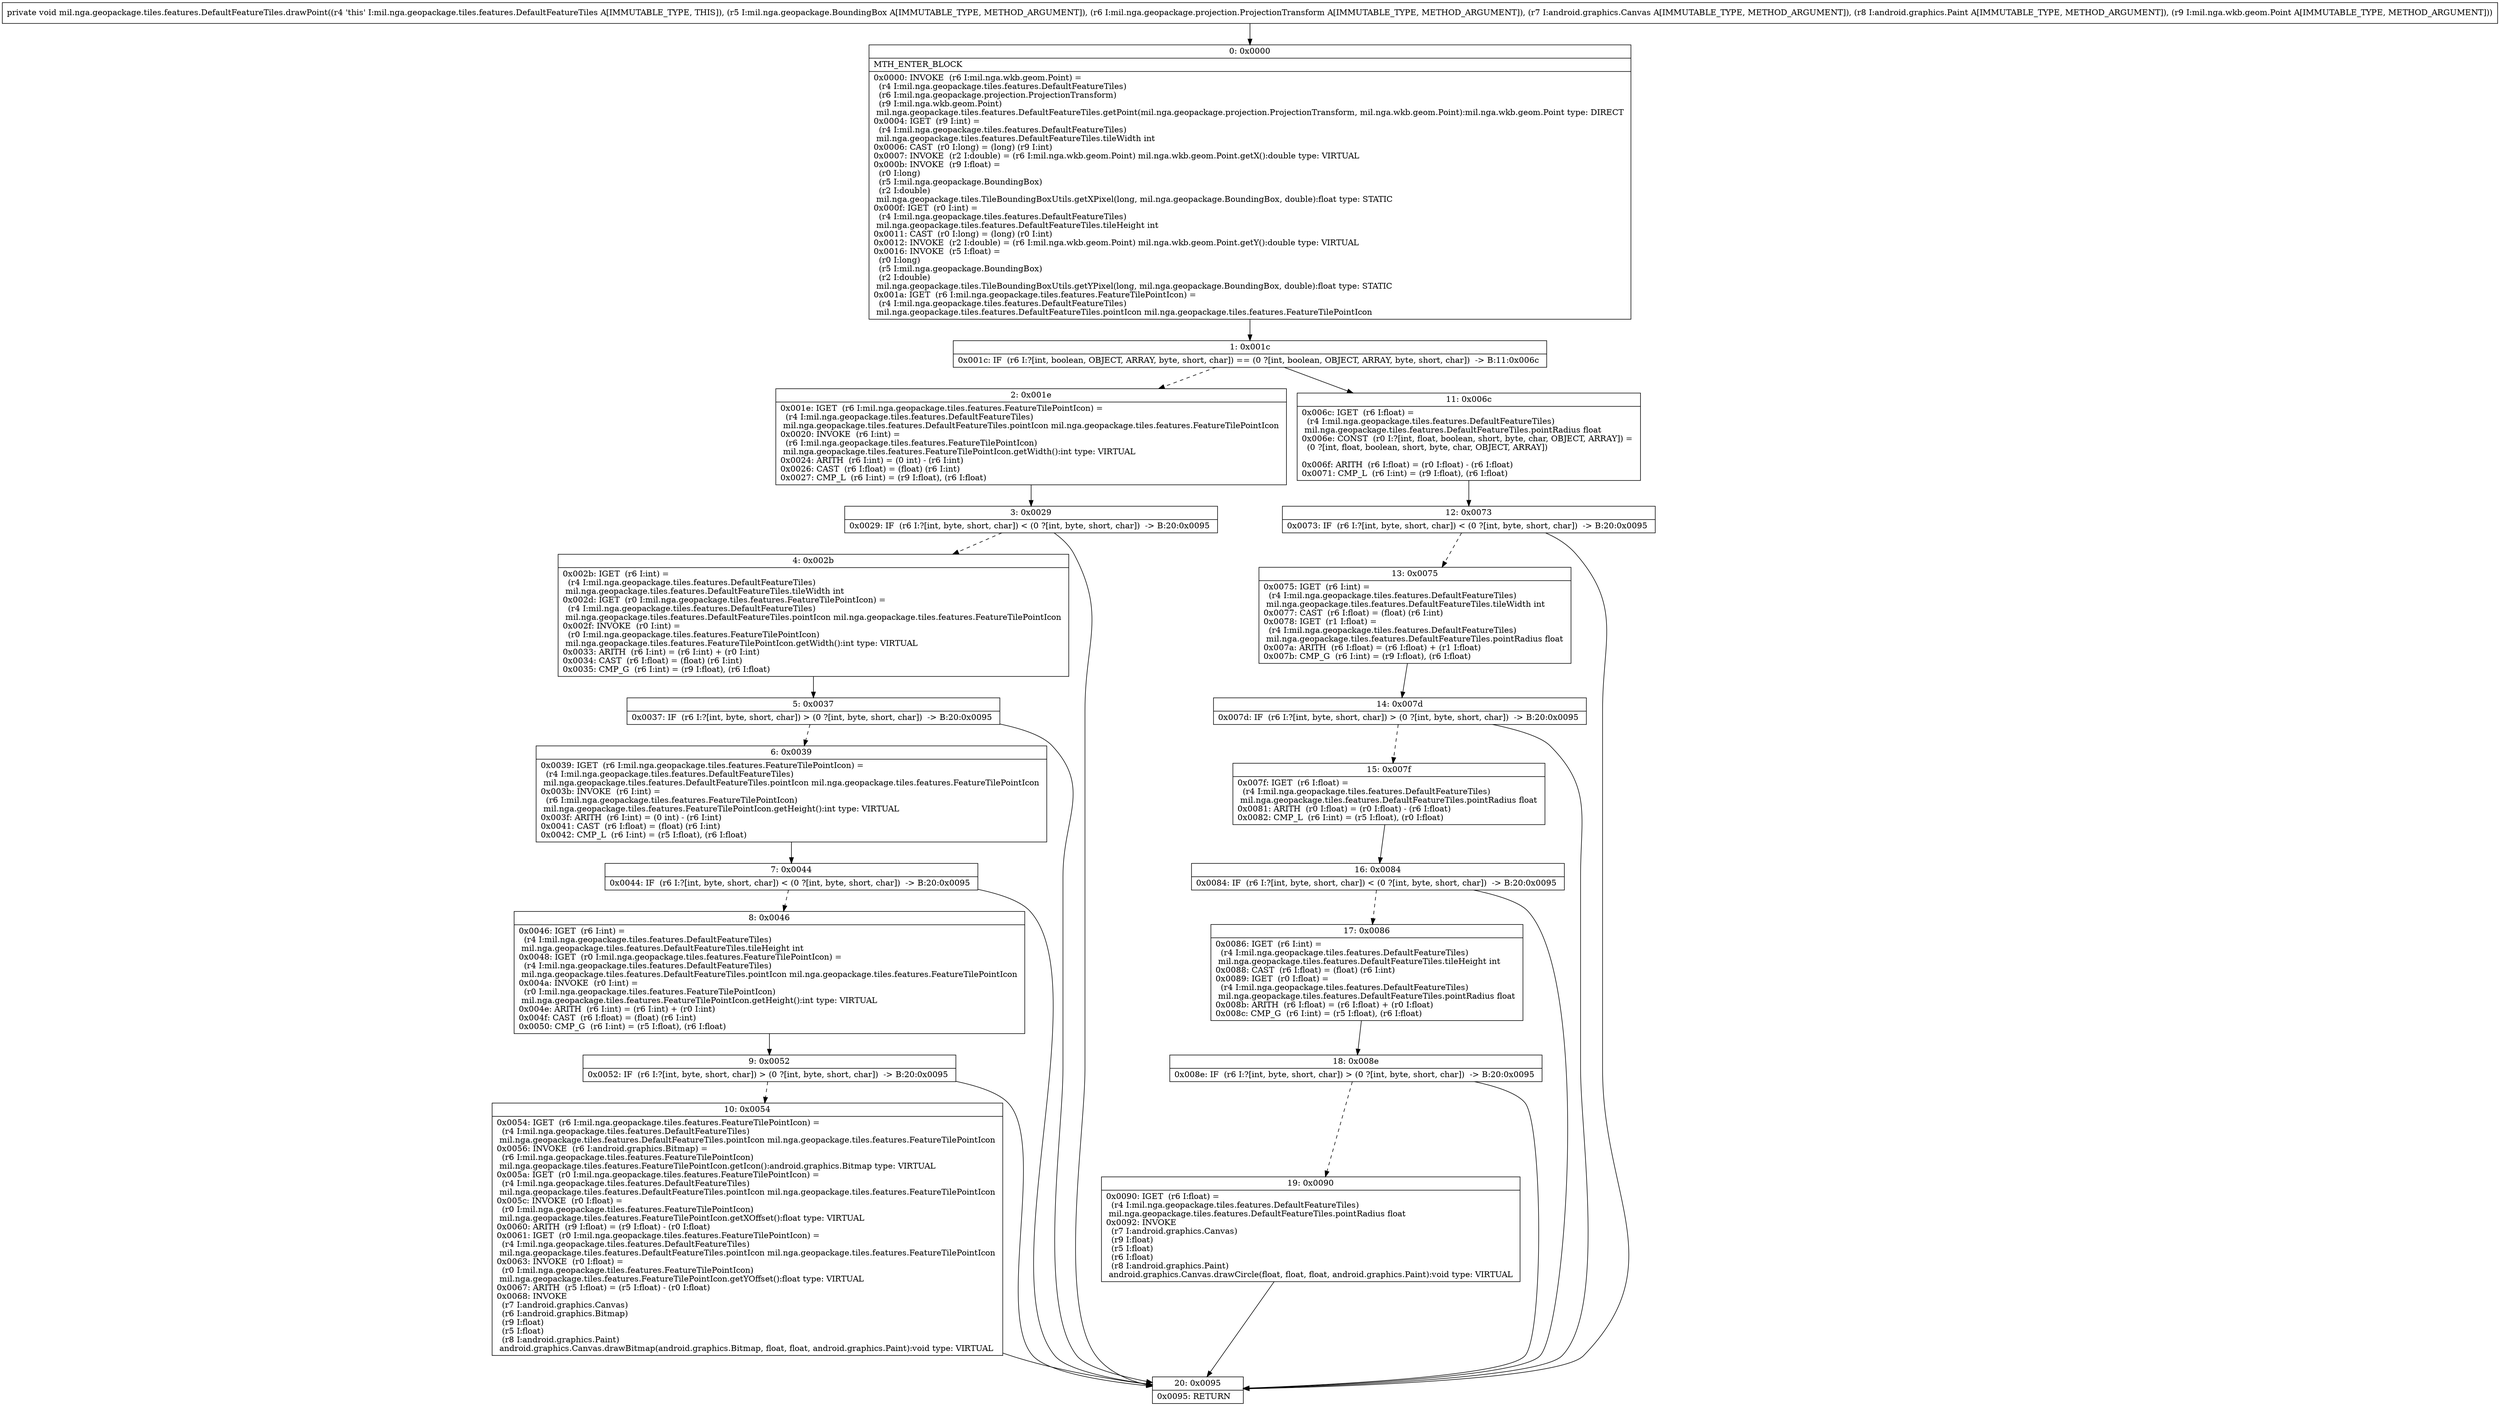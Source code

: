 digraph "CFG formil.nga.geopackage.tiles.features.DefaultFeatureTiles.drawPoint(Lmil\/nga\/geopackage\/BoundingBox;Lmil\/nga\/geopackage\/projection\/ProjectionTransform;Landroid\/graphics\/Canvas;Landroid\/graphics\/Paint;Lmil\/nga\/wkb\/geom\/Point;)V" {
Node_0 [shape=record,label="{0\:\ 0x0000|MTH_ENTER_BLOCK\l|0x0000: INVOKE  (r6 I:mil.nga.wkb.geom.Point) = \l  (r4 I:mil.nga.geopackage.tiles.features.DefaultFeatureTiles)\l  (r6 I:mil.nga.geopackage.projection.ProjectionTransform)\l  (r9 I:mil.nga.wkb.geom.Point)\l mil.nga.geopackage.tiles.features.DefaultFeatureTiles.getPoint(mil.nga.geopackage.projection.ProjectionTransform, mil.nga.wkb.geom.Point):mil.nga.wkb.geom.Point type: DIRECT \l0x0004: IGET  (r9 I:int) = \l  (r4 I:mil.nga.geopackage.tiles.features.DefaultFeatureTiles)\l mil.nga.geopackage.tiles.features.DefaultFeatureTiles.tileWidth int \l0x0006: CAST  (r0 I:long) = (long) (r9 I:int) \l0x0007: INVOKE  (r2 I:double) = (r6 I:mil.nga.wkb.geom.Point) mil.nga.wkb.geom.Point.getX():double type: VIRTUAL \l0x000b: INVOKE  (r9 I:float) = \l  (r0 I:long)\l  (r5 I:mil.nga.geopackage.BoundingBox)\l  (r2 I:double)\l mil.nga.geopackage.tiles.TileBoundingBoxUtils.getXPixel(long, mil.nga.geopackage.BoundingBox, double):float type: STATIC \l0x000f: IGET  (r0 I:int) = \l  (r4 I:mil.nga.geopackage.tiles.features.DefaultFeatureTiles)\l mil.nga.geopackage.tiles.features.DefaultFeatureTiles.tileHeight int \l0x0011: CAST  (r0 I:long) = (long) (r0 I:int) \l0x0012: INVOKE  (r2 I:double) = (r6 I:mil.nga.wkb.geom.Point) mil.nga.wkb.geom.Point.getY():double type: VIRTUAL \l0x0016: INVOKE  (r5 I:float) = \l  (r0 I:long)\l  (r5 I:mil.nga.geopackage.BoundingBox)\l  (r2 I:double)\l mil.nga.geopackage.tiles.TileBoundingBoxUtils.getYPixel(long, mil.nga.geopackage.BoundingBox, double):float type: STATIC \l0x001a: IGET  (r6 I:mil.nga.geopackage.tiles.features.FeatureTilePointIcon) = \l  (r4 I:mil.nga.geopackage.tiles.features.DefaultFeatureTiles)\l mil.nga.geopackage.tiles.features.DefaultFeatureTiles.pointIcon mil.nga.geopackage.tiles.features.FeatureTilePointIcon \l}"];
Node_1 [shape=record,label="{1\:\ 0x001c|0x001c: IF  (r6 I:?[int, boolean, OBJECT, ARRAY, byte, short, char]) == (0 ?[int, boolean, OBJECT, ARRAY, byte, short, char])  \-\> B:11:0x006c \l}"];
Node_2 [shape=record,label="{2\:\ 0x001e|0x001e: IGET  (r6 I:mil.nga.geopackage.tiles.features.FeatureTilePointIcon) = \l  (r4 I:mil.nga.geopackage.tiles.features.DefaultFeatureTiles)\l mil.nga.geopackage.tiles.features.DefaultFeatureTiles.pointIcon mil.nga.geopackage.tiles.features.FeatureTilePointIcon \l0x0020: INVOKE  (r6 I:int) = \l  (r6 I:mil.nga.geopackage.tiles.features.FeatureTilePointIcon)\l mil.nga.geopackage.tiles.features.FeatureTilePointIcon.getWidth():int type: VIRTUAL \l0x0024: ARITH  (r6 I:int) = (0 int) \- (r6 I:int) \l0x0026: CAST  (r6 I:float) = (float) (r6 I:int) \l0x0027: CMP_L  (r6 I:int) = (r9 I:float), (r6 I:float) \l}"];
Node_3 [shape=record,label="{3\:\ 0x0029|0x0029: IF  (r6 I:?[int, byte, short, char]) \< (0 ?[int, byte, short, char])  \-\> B:20:0x0095 \l}"];
Node_4 [shape=record,label="{4\:\ 0x002b|0x002b: IGET  (r6 I:int) = \l  (r4 I:mil.nga.geopackage.tiles.features.DefaultFeatureTiles)\l mil.nga.geopackage.tiles.features.DefaultFeatureTiles.tileWidth int \l0x002d: IGET  (r0 I:mil.nga.geopackage.tiles.features.FeatureTilePointIcon) = \l  (r4 I:mil.nga.geopackage.tiles.features.DefaultFeatureTiles)\l mil.nga.geopackage.tiles.features.DefaultFeatureTiles.pointIcon mil.nga.geopackage.tiles.features.FeatureTilePointIcon \l0x002f: INVOKE  (r0 I:int) = \l  (r0 I:mil.nga.geopackage.tiles.features.FeatureTilePointIcon)\l mil.nga.geopackage.tiles.features.FeatureTilePointIcon.getWidth():int type: VIRTUAL \l0x0033: ARITH  (r6 I:int) = (r6 I:int) + (r0 I:int) \l0x0034: CAST  (r6 I:float) = (float) (r6 I:int) \l0x0035: CMP_G  (r6 I:int) = (r9 I:float), (r6 I:float) \l}"];
Node_5 [shape=record,label="{5\:\ 0x0037|0x0037: IF  (r6 I:?[int, byte, short, char]) \> (0 ?[int, byte, short, char])  \-\> B:20:0x0095 \l}"];
Node_6 [shape=record,label="{6\:\ 0x0039|0x0039: IGET  (r6 I:mil.nga.geopackage.tiles.features.FeatureTilePointIcon) = \l  (r4 I:mil.nga.geopackage.tiles.features.DefaultFeatureTiles)\l mil.nga.geopackage.tiles.features.DefaultFeatureTiles.pointIcon mil.nga.geopackage.tiles.features.FeatureTilePointIcon \l0x003b: INVOKE  (r6 I:int) = \l  (r6 I:mil.nga.geopackage.tiles.features.FeatureTilePointIcon)\l mil.nga.geopackage.tiles.features.FeatureTilePointIcon.getHeight():int type: VIRTUAL \l0x003f: ARITH  (r6 I:int) = (0 int) \- (r6 I:int) \l0x0041: CAST  (r6 I:float) = (float) (r6 I:int) \l0x0042: CMP_L  (r6 I:int) = (r5 I:float), (r6 I:float) \l}"];
Node_7 [shape=record,label="{7\:\ 0x0044|0x0044: IF  (r6 I:?[int, byte, short, char]) \< (0 ?[int, byte, short, char])  \-\> B:20:0x0095 \l}"];
Node_8 [shape=record,label="{8\:\ 0x0046|0x0046: IGET  (r6 I:int) = \l  (r4 I:mil.nga.geopackage.tiles.features.DefaultFeatureTiles)\l mil.nga.geopackage.tiles.features.DefaultFeatureTiles.tileHeight int \l0x0048: IGET  (r0 I:mil.nga.geopackage.tiles.features.FeatureTilePointIcon) = \l  (r4 I:mil.nga.geopackage.tiles.features.DefaultFeatureTiles)\l mil.nga.geopackage.tiles.features.DefaultFeatureTiles.pointIcon mil.nga.geopackage.tiles.features.FeatureTilePointIcon \l0x004a: INVOKE  (r0 I:int) = \l  (r0 I:mil.nga.geopackage.tiles.features.FeatureTilePointIcon)\l mil.nga.geopackage.tiles.features.FeatureTilePointIcon.getHeight():int type: VIRTUAL \l0x004e: ARITH  (r6 I:int) = (r6 I:int) + (r0 I:int) \l0x004f: CAST  (r6 I:float) = (float) (r6 I:int) \l0x0050: CMP_G  (r6 I:int) = (r5 I:float), (r6 I:float) \l}"];
Node_9 [shape=record,label="{9\:\ 0x0052|0x0052: IF  (r6 I:?[int, byte, short, char]) \> (0 ?[int, byte, short, char])  \-\> B:20:0x0095 \l}"];
Node_10 [shape=record,label="{10\:\ 0x0054|0x0054: IGET  (r6 I:mil.nga.geopackage.tiles.features.FeatureTilePointIcon) = \l  (r4 I:mil.nga.geopackage.tiles.features.DefaultFeatureTiles)\l mil.nga.geopackage.tiles.features.DefaultFeatureTiles.pointIcon mil.nga.geopackage.tiles.features.FeatureTilePointIcon \l0x0056: INVOKE  (r6 I:android.graphics.Bitmap) = \l  (r6 I:mil.nga.geopackage.tiles.features.FeatureTilePointIcon)\l mil.nga.geopackage.tiles.features.FeatureTilePointIcon.getIcon():android.graphics.Bitmap type: VIRTUAL \l0x005a: IGET  (r0 I:mil.nga.geopackage.tiles.features.FeatureTilePointIcon) = \l  (r4 I:mil.nga.geopackage.tiles.features.DefaultFeatureTiles)\l mil.nga.geopackage.tiles.features.DefaultFeatureTiles.pointIcon mil.nga.geopackage.tiles.features.FeatureTilePointIcon \l0x005c: INVOKE  (r0 I:float) = \l  (r0 I:mil.nga.geopackage.tiles.features.FeatureTilePointIcon)\l mil.nga.geopackage.tiles.features.FeatureTilePointIcon.getXOffset():float type: VIRTUAL \l0x0060: ARITH  (r9 I:float) = (r9 I:float) \- (r0 I:float) \l0x0061: IGET  (r0 I:mil.nga.geopackage.tiles.features.FeatureTilePointIcon) = \l  (r4 I:mil.nga.geopackage.tiles.features.DefaultFeatureTiles)\l mil.nga.geopackage.tiles.features.DefaultFeatureTiles.pointIcon mil.nga.geopackage.tiles.features.FeatureTilePointIcon \l0x0063: INVOKE  (r0 I:float) = \l  (r0 I:mil.nga.geopackage.tiles.features.FeatureTilePointIcon)\l mil.nga.geopackage.tiles.features.FeatureTilePointIcon.getYOffset():float type: VIRTUAL \l0x0067: ARITH  (r5 I:float) = (r5 I:float) \- (r0 I:float) \l0x0068: INVOKE  \l  (r7 I:android.graphics.Canvas)\l  (r6 I:android.graphics.Bitmap)\l  (r9 I:float)\l  (r5 I:float)\l  (r8 I:android.graphics.Paint)\l android.graphics.Canvas.drawBitmap(android.graphics.Bitmap, float, float, android.graphics.Paint):void type: VIRTUAL \l}"];
Node_11 [shape=record,label="{11\:\ 0x006c|0x006c: IGET  (r6 I:float) = \l  (r4 I:mil.nga.geopackage.tiles.features.DefaultFeatureTiles)\l mil.nga.geopackage.tiles.features.DefaultFeatureTiles.pointRadius float \l0x006e: CONST  (r0 I:?[int, float, boolean, short, byte, char, OBJECT, ARRAY]) = \l  (0 ?[int, float, boolean, short, byte, char, OBJECT, ARRAY])\l \l0x006f: ARITH  (r6 I:float) = (r0 I:float) \- (r6 I:float) \l0x0071: CMP_L  (r6 I:int) = (r9 I:float), (r6 I:float) \l}"];
Node_12 [shape=record,label="{12\:\ 0x0073|0x0073: IF  (r6 I:?[int, byte, short, char]) \< (0 ?[int, byte, short, char])  \-\> B:20:0x0095 \l}"];
Node_13 [shape=record,label="{13\:\ 0x0075|0x0075: IGET  (r6 I:int) = \l  (r4 I:mil.nga.geopackage.tiles.features.DefaultFeatureTiles)\l mil.nga.geopackage.tiles.features.DefaultFeatureTiles.tileWidth int \l0x0077: CAST  (r6 I:float) = (float) (r6 I:int) \l0x0078: IGET  (r1 I:float) = \l  (r4 I:mil.nga.geopackage.tiles.features.DefaultFeatureTiles)\l mil.nga.geopackage.tiles.features.DefaultFeatureTiles.pointRadius float \l0x007a: ARITH  (r6 I:float) = (r6 I:float) + (r1 I:float) \l0x007b: CMP_G  (r6 I:int) = (r9 I:float), (r6 I:float) \l}"];
Node_14 [shape=record,label="{14\:\ 0x007d|0x007d: IF  (r6 I:?[int, byte, short, char]) \> (0 ?[int, byte, short, char])  \-\> B:20:0x0095 \l}"];
Node_15 [shape=record,label="{15\:\ 0x007f|0x007f: IGET  (r6 I:float) = \l  (r4 I:mil.nga.geopackage.tiles.features.DefaultFeatureTiles)\l mil.nga.geopackage.tiles.features.DefaultFeatureTiles.pointRadius float \l0x0081: ARITH  (r0 I:float) = (r0 I:float) \- (r6 I:float) \l0x0082: CMP_L  (r6 I:int) = (r5 I:float), (r0 I:float) \l}"];
Node_16 [shape=record,label="{16\:\ 0x0084|0x0084: IF  (r6 I:?[int, byte, short, char]) \< (0 ?[int, byte, short, char])  \-\> B:20:0x0095 \l}"];
Node_17 [shape=record,label="{17\:\ 0x0086|0x0086: IGET  (r6 I:int) = \l  (r4 I:mil.nga.geopackage.tiles.features.DefaultFeatureTiles)\l mil.nga.geopackage.tiles.features.DefaultFeatureTiles.tileHeight int \l0x0088: CAST  (r6 I:float) = (float) (r6 I:int) \l0x0089: IGET  (r0 I:float) = \l  (r4 I:mil.nga.geopackage.tiles.features.DefaultFeatureTiles)\l mil.nga.geopackage.tiles.features.DefaultFeatureTiles.pointRadius float \l0x008b: ARITH  (r6 I:float) = (r6 I:float) + (r0 I:float) \l0x008c: CMP_G  (r6 I:int) = (r5 I:float), (r6 I:float) \l}"];
Node_18 [shape=record,label="{18\:\ 0x008e|0x008e: IF  (r6 I:?[int, byte, short, char]) \> (0 ?[int, byte, short, char])  \-\> B:20:0x0095 \l}"];
Node_19 [shape=record,label="{19\:\ 0x0090|0x0090: IGET  (r6 I:float) = \l  (r4 I:mil.nga.geopackage.tiles.features.DefaultFeatureTiles)\l mil.nga.geopackage.tiles.features.DefaultFeatureTiles.pointRadius float \l0x0092: INVOKE  \l  (r7 I:android.graphics.Canvas)\l  (r9 I:float)\l  (r5 I:float)\l  (r6 I:float)\l  (r8 I:android.graphics.Paint)\l android.graphics.Canvas.drawCircle(float, float, float, android.graphics.Paint):void type: VIRTUAL \l}"];
Node_20 [shape=record,label="{20\:\ 0x0095|0x0095: RETURN   \l}"];
MethodNode[shape=record,label="{private void mil.nga.geopackage.tiles.features.DefaultFeatureTiles.drawPoint((r4 'this' I:mil.nga.geopackage.tiles.features.DefaultFeatureTiles A[IMMUTABLE_TYPE, THIS]), (r5 I:mil.nga.geopackage.BoundingBox A[IMMUTABLE_TYPE, METHOD_ARGUMENT]), (r6 I:mil.nga.geopackage.projection.ProjectionTransform A[IMMUTABLE_TYPE, METHOD_ARGUMENT]), (r7 I:android.graphics.Canvas A[IMMUTABLE_TYPE, METHOD_ARGUMENT]), (r8 I:android.graphics.Paint A[IMMUTABLE_TYPE, METHOD_ARGUMENT]), (r9 I:mil.nga.wkb.geom.Point A[IMMUTABLE_TYPE, METHOD_ARGUMENT])) }"];
MethodNode -> Node_0;
Node_0 -> Node_1;
Node_1 -> Node_2[style=dashed];
Node_1 -> Node_11;
Node_2 -> Node_3;
Node_3 -> Node_4[style=dashed];
Node_3 -> Node_20;
Node_4 -> Node_5;
Node_5 -> Node_6[style=dashed];
Node_5 -> Node_20;
Node_6 -> Node_7;
Node_7 -> Node_8[style=dashed];
Node_7 -> Node_20;
Node_8 -> Node_9;
Node_9 -> Node_10[style=dashed];
Node_9 -> Node_20;
Node_10 -> Node_20;
Node_11 -> Node_12;
Node_12 -> Node_13[style=dashed];
Node_12 -> Node_20;
Node_13 -> Node_14;
Node_14 -> Node_15[style=dashed];
Node_14 -> Node_20;
Node_15 -> Node_16;
Node_16 -> Node_17[style=dashed];
Node_16 -> Node_20;
Node_17 -> Node_18;
Node_18 -> Node_19[style=dashed];
Node_18 -> Node_20;
Node_19 -> Node_20;
}

